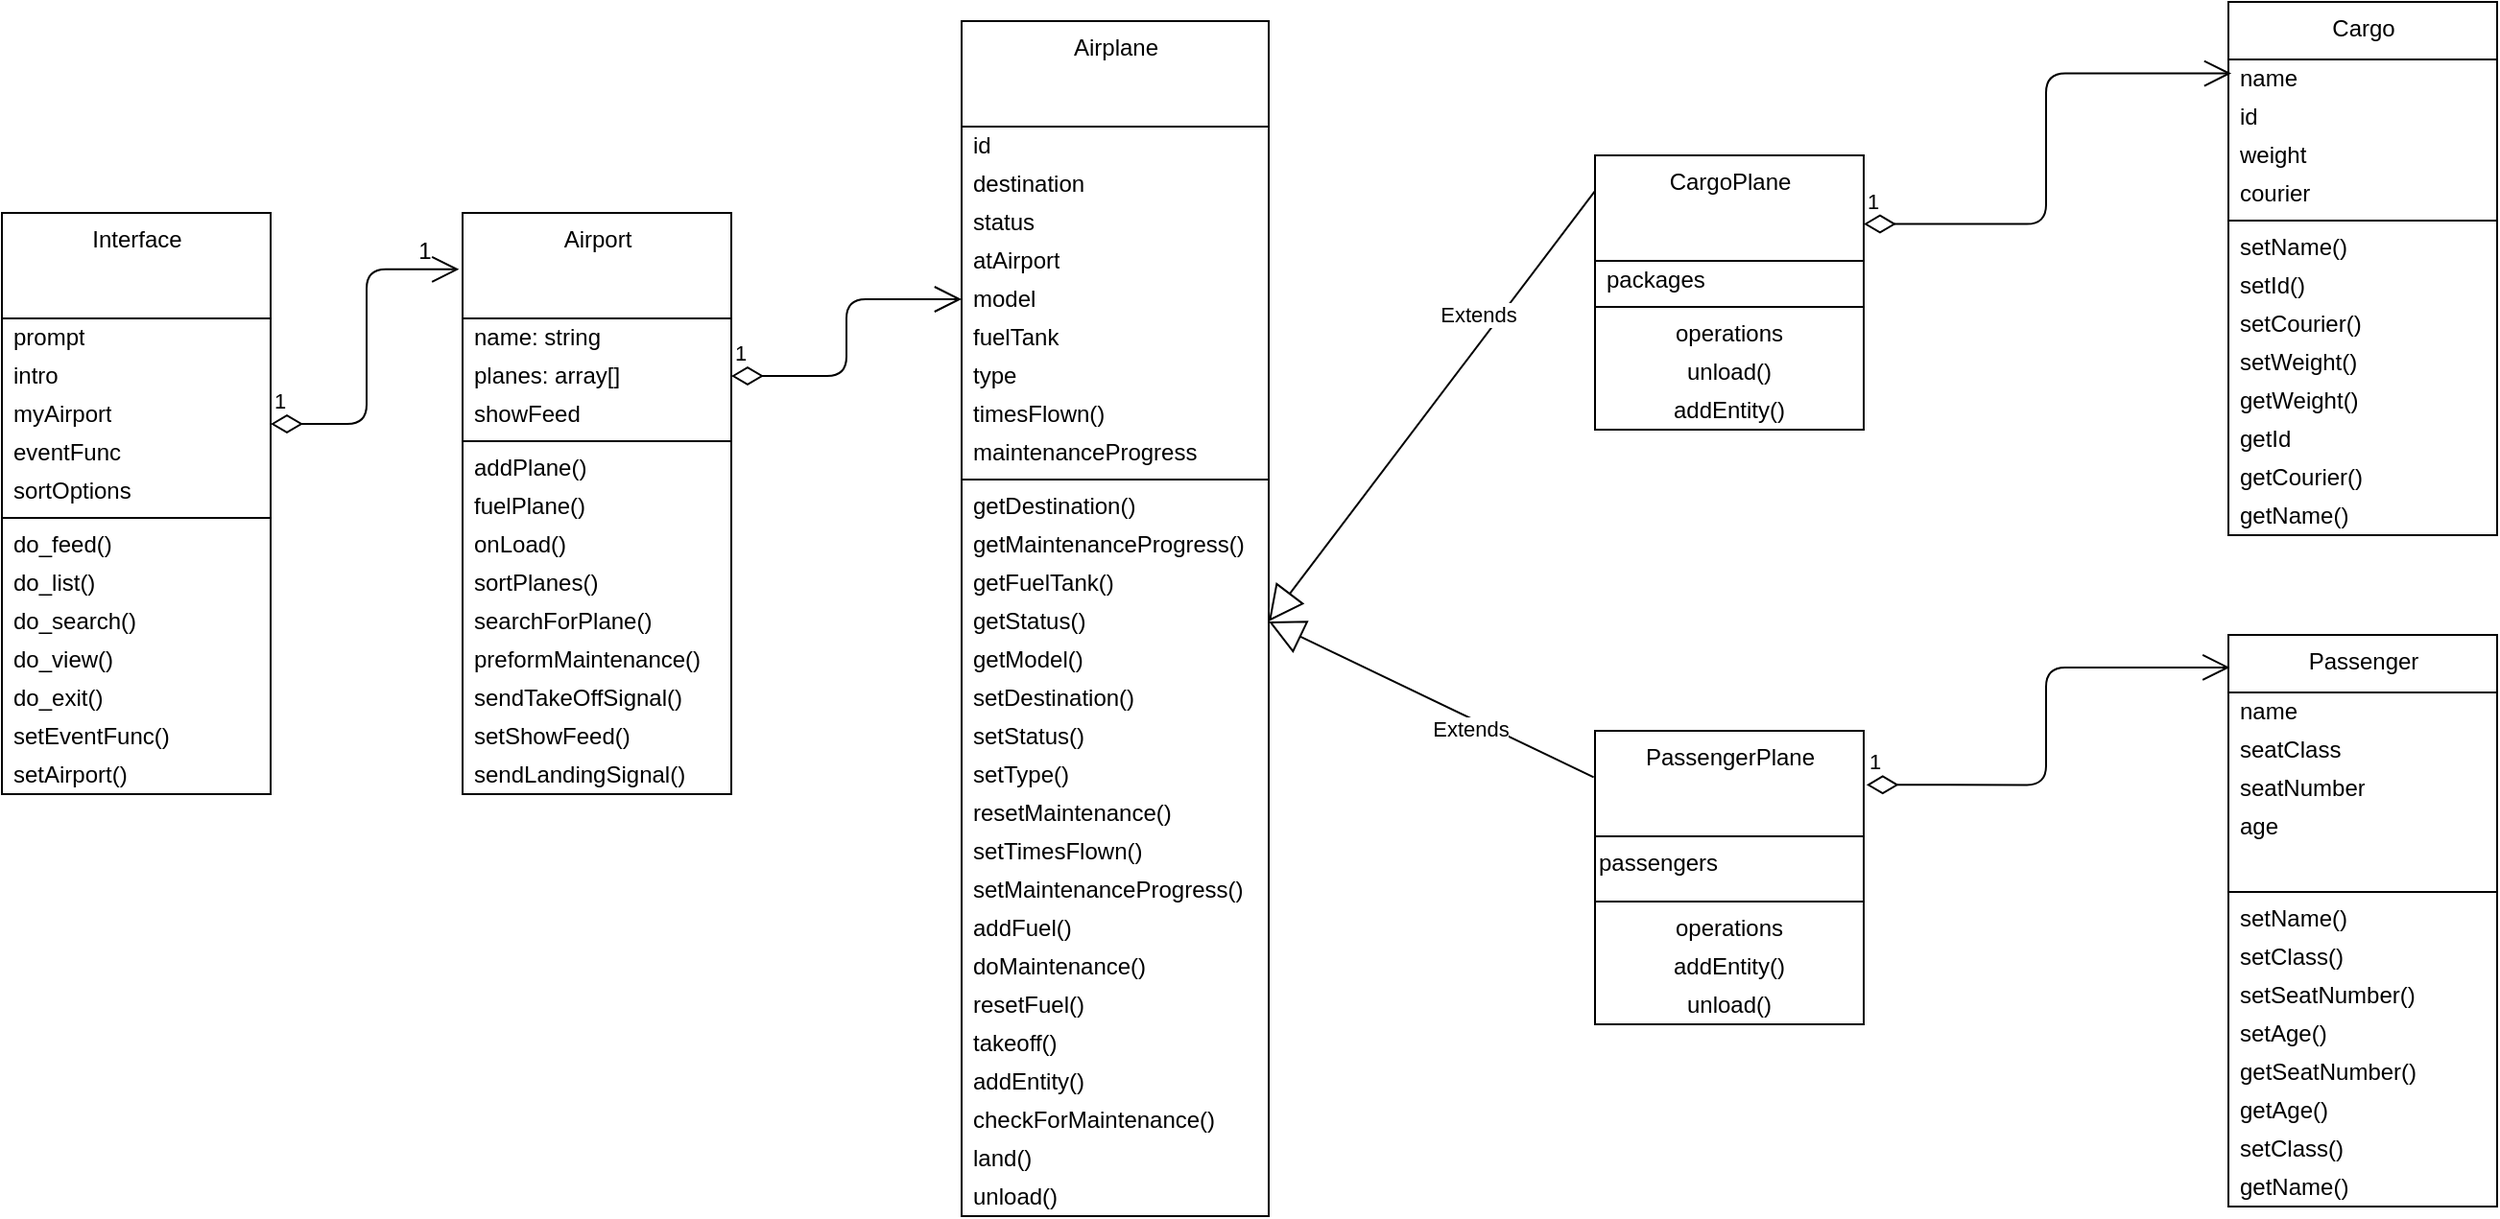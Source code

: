 <mxfile>
    <diagram id="yDUbvC1Cfnqms9Kbia_T" name="Page-1">
        <mxGraphModel dx="576" dy="544" grid="1" gridSize="10" guides="1" tooltips="1" connect="1" arrows="1" fold="1" page="1" pageScale="1" pageWidth="850" pageHeight="1100" math="0" shadow="0">
            <root>
                <mxCell id="0"/>
                <mxCell id="1" parent="0"/>
                <mxCell id="47" value="Airplane" style="swimlane;fontStyle=0;align=center;verticalAlign=top;childLayout=stackLayout;horizontal=1;startSize=55;horizontalStack=0;resizeParent=1;resizeParentMax=0;resizeLast=0;collapsible=0;marginBottom=0;html=1;fontColor=#000000;" parent="1" vertex="1">
                    <mxGeometry x="810" y="210" width="160" height="623" as="geometry"/>
                </mxCell>
                <mxCell id="55" value="id" style="text;html=1;strokeColor=none;fillColor=none;align=left;verticalAlign=middle;spacingLeft=4;spacingRight=4;overflow=hidden;rotatable=0;points=[[0,0.5],[1,0.5]];portConstraint=eastwest;fontColor=#000000;" parent="47" vertex="1">
                    <mxGeometry y="55" width="160" height="20" as="geometry"/>
                </mxCell>
                <mxCell id="202" value="destination" style="text;html=1;strokeColor=none;fillColor=none;align=left;verticalAlign=middle;spacingLeft=4;spacingRight=4;overflow=hidden;rotatable=0;points=[[0,0.5],[1,0.5]];portConstraint=eastwest;fontColor=#000000;" parent="47" vertex="1">
                    <mxGeometry y="75" width="160" height="20" as="geometry"/>
                </mxCell>
                <mxCell id="204" value="status" style="text;html=1;strokeColor=none;fillColor=none;align=left;verticalAlign=middle;spacingLeft=4;spacingRight=4;overflow=hidden;rotatable=0;points=[[0,0.5],[1,0.5]];portConstraint=eastwest;fontColor=#000000;" parent="47" vertex="1">
                    <mxGeometry y="95" width="160" height="20" as="geometry"/>
                </mxCell>
                <mxCell id="56" value="atAirport" style="text;html=1;strokeColor=none;fillColor=none;align=left;verticalAlign=middle;spacingLeft=4;spacingRight=4;overflow=hidden;rotatable=0;points=[[0,0.5],[1,0.5]];portConstraint=eastwest;fontColor=#000000;" parent="47" vertex="1">
                    <mxGeometry y="115" width="160" height="20" as="geometry"/>
                </mxCell>
                <mxCell id="67" value="model" style="text;html=1;strokeColor=none;fillColor=none;align=left;verticalAlign=middle;spacingLeft=4;spacingRight=4;overflow=hidden;rotatable=0;points=[[0,0.5],[1,0.5]];portConstraint=eastwest;fontColor=#000000;" parent="47" vertex="1">
                    <mxGeometry y="135" width="160" height="20" as="geometry"/>
                </mxCell>
                <mxCell id="123" value="fuelTank" style="text;html=1;strokeColor=none;fillColor=none;align=left;verticalAlign=middle;spacingLeft=4;spacingRight=4;overflow=hidden;rotatable=0;points=[[0,0.5],[1,0.5]];portConstraint=eastwest;fontColor=#000000;" parent="47" vertex="1">
                    <mxGeometry y="155" width="160" height="20" as="geometry"/>
                </mxCell>
                <mxCell id="127" value="type" style="text;html=1;strokeColor=none;fillColor=none;align=left;verticalAlign=middle;spacingLeft=4;spacingRight=4;overflow=hidden;rotatable=0;points=[[0,0.5],[1,0.5]];portConstraint=eastwest;fontColor=#000000;" parent="47" vertex="1">
                    <mxGeometry y="175" width="160" height="20" as="geometry"/>
                </mxCell>
                <mxCell id="221" value="timesFlown()" style="text;html=1;strokeColor=none;fillColor=none;align=left;verticalAlign=middle;spacingLeft=4;spacingRight=4;overflow=hidden;rotatable=0;points=[[0,0.5],[1,0.5]];portConstraint=eastwest;fontColor=#000000;" parent="47" vertex="1">
                    <mxGeometry y="195" width="160" height="20" as="geometry"/>
                </mxCell>
                <mxCell id="216" value="maintenanceProgress" style="text;html=1;strokeColor=none;fillColor=none;align=left;verticalAlign=middle;spacingLeft=4;spacingRight=4;overflow=hidden;rotatable=0;points=[[0,0.5],[1,0.5]];portConstraint=eastwest;fontColor=#000000;" parent="47" vertex="1">
                    <mxGeometry y="215" width="160" height="20" as="geometry"/>
                </mxCell>
                <mxCell id="52" value="" style="line;strokeWidth=1;fillColor=none;align=left;verticalAlign=middle;spacingTop=-1;spacingLeft=3;spacingRight=3;rotatable=0;labelPosition=right;points=[];portConstraint=eastwest;fontColor=#000000;" parent="47" vertex="1">
                    <mxGeometry y="235" width="160" height="8" as="geometry"/>
                </mxCell>
                <mxCell id="193" value="getDestination()" style="text;html=1;strokeColor=none;fillColor=none;align=left;verticalAlign=middle;spacingLeft=4;spacingRight=4;overflow=hidden;rotatable=0;points=[[0,0.5],[1,0.5]];portConstraint=eastwest;fontColor=#000000;" parent="47" vertex="1">
                    <mxGeometry y="243" width="160" height="20" as="geometry"/>
                </mxCell>
                <mxCell id="217" value="getMaintenanceProgress()" style="text;html=1;strokeColor=none;fillColor=none;align=left;verticalAlign=middle;spacingLeft=4;spacingRight=4;overflow=hidden;rotatable=0;points=[[0,0.5],[1,0.5]];portConstraint=eastwest;fontColor=#000000;" parent="47" vertex="1">
                    <mxGeometry y="263" width="160" height="20" as="geometry"/>
                </mxCell>
                <mxCell id="196" value="getFuelTank()" style="text;html=1;strokeColor=none;fillColor=none;align=left;verticalAlign=middle;spacingLeft=4;spacingRight=4;overflow=hidden;rotatable=0;points=[[0,0.5],[1,0.5]];portConstraint=eastwest;fontColor=#000000;" parent="47" vertex="1">
                    <mxGeometry y="283" width="160" height="20" as="geometry"/>
                </mxCell>
                <mxCell id="125" value="getStatus()" style="text;html=1;strokeColor=none;fillColor=none;align=left;verticalAlign=middle;spacingLeft=4;spacingRight=4;overflow=hidden;rotatable=0;points=[[0,0.5],[1,0.5]];portConstraint=eastwest;fontColor=#000000;" parent="47" vertex="1">
                    <mxGeometry y="303" width="160" height="20" as="geometry"/>
                </mxCell>
                <mxCell id="195" value="getModel()" style="text;html=1;strokeColor=none;fillColor=none;align=left;verticalAlign=middle;spacingLeft=4;spacingRight=4;overflow=hidden;rotatable=0;points=[[0,0.5],[1,0.5]];portConstraint=eastwest;fontColor=#000000;" parent="47" vertex="1">
                    <mxGeometry y="323" width="160" height="20" as="geometry"/>
                </mxCell>
                <mxCell id="194" value="setDestination()" style="text;html=1;strokeColor=none;fillColor=none;align=left;verticalAlign=middle;spacingLeft=4;spacingRight=4;overflow=hidden;rotatable=0;points=[[0,0.5],[1,0.5]];portConstraint=eastwest;fontColor=#000000;" parent="47" vertex="1">
                    <mxGeometry y="343" width="160" height="20" as="geometry"/>
                </mxCell>
                <mxCell id="208" value="setStatus()" style="text;html=1;strokeColor=none;fillColor=none;align=left;verticalAlign=middle;spacingLeft=4;spacingRight=4;overflow=hidden;rotatable=0;points=[[0,0.5],[1,0.5]];portConstraint=eastwest;fontColor=#000000;" parent="47" vertex="1">
                    <mxGeometry y="363" width="160" height="20" as="geometry"/>
                </mxCell>
                <mxCell id="218" value="setType()" style="text;html=1;strokeColor=none;fillColor=none;align=left;verticalAlign=middle;spacingLeft=4;spacingRight=4;overflow=hidden;rotatable=0;points=[[0,0.5],[1,0.5]];portConstraint=eastwest;fontColor=#000000;" parent="47" vertex="1">
                    <mxGeometry y="383" width="160" height="20" as="geometry"/>
                </mxCell>
                <mxCell id="219" value="resetMaintenance()" style="text;html=1;strokeColor=none;fillColor=none;align=left;verticalAlign=middle;spacingLeft=4;spacingRight=4;overflow=hidden;rotatable=0;points=[[0,0.5],[1,0.5]];portConstraint=eastwest;fontColor=#000000;" parent="47" vertex="1">
                    <mxGeometry y="403" width="160" height="20" as="geometry"/>
                </mxCell>
                <mxCell id="220" value="setTimesFlown()" style="text;html=1;strokeColor=none;fillColor=none;align=left;verticalAlign=middle;spacingLeft=4;spacingRight=4;overflow=hidden;rotatable=0;points=[[0,0.5],[1,0.5]];portConstraint=eastwest;fontColor=#000000;" parent="47" vertex="1">
                    <mxGeometry y="423" width="160" height="20" as="geometry"/>
                </mxCell>
                <mxCell id="223" value="setMaintenanceProgress()" style="text;html=1;strokeColor=none;fillColor=none;align=left;verticalAlign=middle;spacingLeft=4;spacingRight=4;overflow=hidden;rotatable=0;points=[[0,0.5],[1,0.5]];portConstraint=eastwest;fontColor=#000000;" parent="47" vertex="1">
                    <mxGeometry y="443" width="160" height="20" as="geometry"/>
                </mxCell>
                <mxCell id="121" value="addFuel()" style="text;html=1;strokeColor=none;fillColor=none;align=left;verticalAlign=middle;spacingLeft=4;spacingRight=4;overflow=hidden;rotatable=0;points=[[0,0.5],[1,0.5]];portConstraint=eastwest;fontColor=#000000;" parent="47" vertex="1">
                    <mxGeometry y="463" width="160" height="20" as="geometry"/>
                </mxCell>
                <mxCell id="222" value="doMaintenance()" style="text;html=1;strokeColor=none;fillColor=none;align=left;verticalAlign=middle;spacingLeft=4;spacingRight=4;overflow=hidden;rotatable=0;points=[[0,0.5],[1,0.5]];portConstraint=eastwest;fontColor=#000000;" parent="47" vertex="1">
                    <mxGeometry y="483" width="160" height="20" as="geometry"/>
                </mxCell>
                <mxCell id="207" value="resetFuel()" style="text;html=1;strokeColor=none;fillColor=none;align=left;verticalAlign=middle;spacingLeft=4;spacingRight=4;overflow=hidden;rotatable=0;points=[[0,0.5],[1,0.5]];portConstraint=eastwest;fontColor=#000000;" parent="47" vertex="1">
                    <mxGeometry y="503" width="160" height="20" as="geometry"/>
                </mxCell>
                <mxCell id="122" value="takeoff()" style="text;html=1;strokeColor=none;fillColor=none;align=left;verticalAlign=middle;spacingLeft=4;spacingRight=4;overflow=hidden;rotatable=0;points=[[0,0.5],[1,0.5]];portConstraint=eastwest;fontColor=#000000;" parent="47" vertex="1">
                    <mxGeometry y="523" width="160" height="20" as="geometry"/>
                </mxCell>
                <mxCell id="205" value="addEntity()" style="text;html=1;strokeColor=none;fillColor=none;align=left;verticalAlign=middle;spacingLeft=4;spacingRight=4;overflow=hidden;rotatable=0;points=[[0,0.5],[1,0.5]];portConstraint=eastwest;fontColor=#000000;" parent="47" vertex="1">
                    <mxGeometry y="543" width="160" height="20" as="geometry"/>
                </mxCell>
                <mxCell id="211" value="checkForMaintenance()" style="text;html=1;strokeColor=none;fillColor=none;align=left;verticalAlign=middle;spacingLeft=4;spacingRight=4;overflow=hidden;rotatable=0;points=[[0,0.5],[1,0.5]];portConstraint=eastwest;fontColor=#000000;" parent="47" vertex="1">
                    <mxGeometry y="563" width="160" height="20" as="geometry"/>
                </mxCell>
                <mxCell id="210" value="land()" style="text;html=1;strokeColor=none;fillColor=none;align=left;verticalAlign=middle;spacingLeft=4;spacingRight=4;overflow=hidden;rotatable=0;points=[[0,0.5],[1,0.5]];portConstraint=eastwest;fontColor=#000000;" parent="47" vertex="1">
                    <mxGeometry y="583" width="160" height="20" as="geometry"/>
                </mxCell>
                <mxCell id="209" value="unload()" style="text;html=1;strokeColor=none;fillColor=none;align=left;verticalAlign=middle;spacingLeft=4;spacingRight=4;overflow=hidden;rotatable=0;points=[[0,0.5],[1,0.5]];portConstraint=eastwest;fontColor=#000000;" parent="47" vertex="1">
                    <mxGeometry y="603" width="160" height="20" as="geometry"/>
                </mxCell>
                <mxCell id="65" value="PassengerPlane" style="swimlane;fontStyle=0;align=center;verticalAlign=top;childLayout=stackLayout;horizontal=1;startSize=55;horizontalStack=0;resizeParent=1;resizeParentMax=0;resizeLast=0;collapsible=0;marginBottom=0;html=1;fontColor=#000000;" parent="1" vertex="1">
                    <mxGeometry x="1140" y="580" width="140" height="153" as="geometry"/>
                </mxCell>
                <mxCell id="212" value="&lt;span style=&quot;font-family: &amp;#34;helvetica&amp;#34; ; font-size: 12px ; font-style: normal ; font-weight: 400 ; letter-spacing: normal ; text-align: left ; text-indent: 0px ; text-transform: none ; word-spacing: 0px ; display: inline ; float: none ; background-color: rgb(255 , 255 , 255)&quot;&gt;passengers&lt;/span&gt;" style="text;whiteSpace=wrap;html=1;fontColor=#000000;" parent="65" vertex="1">
                    <mxGeometry y="55" width="140" height="30" as="geometry"/>
                </mxCell>
                <mxCell id="70" value="" style="line;strokeWidth=1;fillColor=none;align=left;verticalAlign=middle;spacingTop=-1;spacingLeft=3;spacingRight=3;rotatable=0;labelPosition=right;points=[];portConstraint=eastwest;fontColor=#000000;" parent="65" vertex="1">
                    <mxGeometry y="85" width="140" height="8" as="geometry"/>
                </mxCell>
                <mxCell id="71" value="operations" style="text;html=1;strokeColor=none;fillColor=none;align=center;verticalAlign=middle;spacingLeft=4;spacingRight=4;overflow=hidden;rotatable=0;points=[[0,0.5],[1,0.5]];portConstraint=eastwest;fontColor=#000000;" parent="65" vertex="1">
                    <mxGeometry y="93" width="140" height="20" as="geometry"/>
                </mxCell>
                <mxCell id="86" value="addEntity()" style="text;html=1;strokeColor=none;fillColor=none;align=center;verticalAlign=middle;spacingLeft=4;spacingRight=4;overflow=hidden;rotatable=0;points=[[0,0.5],[1,0.5]];portConstraint=eastwest;fontColor=#000000;" parent="65" vertex="1">
                    <mxGeometry y="113" width="140" height="20" as="geometry"/>
                </mxCell>
                <mxCell id="191" value="unload()" style="text;html=1;strokeColor=none;fillColor=none;align=center;verticalAlign=middle;spacingLeft=4;spacingRight=4;overflow=hidden;rotatable=0;points=[[0,0.5],[1,0.5]];portConstraint=eastwest;fontColor=#000000;" parent="65" vertex="1">
                    <mxGeometry y="133" width="140" height="20" as="geometry"/>
                </mxCell>
                <mxCell id="88" value="Passenger" style="swimlane;fontStyle=0;align=center;verticalAlign=top;childLayout=stackLayout;horizontal=1;startSize=30;horizontalStack=0;resizeParent=1;resizeParentMax=0;resizeLast=0;collapsible=0;marginBottom=0;html=1;fontColor=#000000;" parent="1" vertex="1">
                    <mxGeometry x="1470" y="530" width="140" height="298" as="geometry"/>
                </mxCell>
                <mxCell id="160" value="name" style="text;html=1;strokeColor=none;fillColor=none;align=left;verticalAlign=middle;spacingLeft=4;spacingRight=4;overflow=hidden;rotatable=0;points=[[0,0.5],[1,0.5]];portConstraint=eastwest;fontColor=#000000;" parent="88" vertex="1">
                    <mxGeometry y="30" width="140" height="20" as="geometry"/>
                </mxCell>
                <mxCell id="161" value="seatClass" style="text;html=1;strokeColor=none;fillColor=none;align=left;verticalAlign=middle;spacingLeft=4;spacingRight=4;overflow=hidden;rotatable=0;points=[[0,0.5],[1,0.5]];portConstraint=eastwest;fontColor=#000000;" parent="88" vertex="1">
                    <mxGeometry y="50" width="140" height="20" as="geometry"/>
                </mxCell>
                <mxCell id="164" value="seatNumber" style="text;html=1;strokeColor=none;fillColor=none;align=left;verticalAlign=middle;spacingLeft=4;spacingRight=4;overflow=hidden;rotatable=0;points=[[0,0.5],[1,0.5]];portConstraint=eastwest;fontColor=#000000;" parent="88" vertex="1">
                    <mxGeometry y="70" width="140" height="20" as="geometry"/>
                </mxCell>
                <mxCell id="180" value="age" style="text;html=1;strokeColor=none;fillColor=none;align=left;verticalAlign=middle;spacingLeft=4;spacingRight=4;overflow=hidden;rotatable=0;points=[[0,0.5],[1,0.5]];portConstraint=eastwest;fontColor=#000000;" parent="88" vertex="1">
                    <mxGeometry y="90" width="140" height="20" as="geometry"/>
                </mxCell>
                <mxCell id="90" value="&lt;span style=&quot;font-family: monospace; font-size: 0px;&quot;&gt;ag&lt;/span&gt;&lt;span style=&quot;font-family: monospace; font-size: 0px;&quot;&gt;%3CmxGraphModel%3E%3Croot%3E%3CmxCell%20id%3D%220%22%2F%3E%3CmxCell%20id%3D%221%22%20parent%3D%220%22%2F%3E%3CmxCell%20id%3D%222%22%20value%3D%22setClass()%22%20style%3D%22text%3Bhtml%3D1%3BstrokeColor%3Dnone%3BfillColor%3Dnone%3Balign%3Dleft%3BverticalAlign%3Dmiddle%3BspacingLeft%3D4%3BspacingRight%3D4%3Boverflow%3Dhidden%3Brotatable%3D0%3Bpoints%3D%5B%5B0%2C0.5%5D%2C%5B1%2C0.5%5D%5D%3BportConstraint%3Deastwest%3BfontColor%3D%23FFFFFF%3B%22%20vertex%3D%221%22%20parent%3D%221%22%3E%3CmxGeometry%20x%3D%22660%22%20y%3D%221120%22%20width%3D%22140%22%20height%3D%2220%22%20as%3D%22geometry%22%2F%3E%3C%2FmxCell%3E%3C%2Froot%3E%3C%2FmxGraphModel%3E&lt;/span&gt;" style="text;html=1;strokeColor=none;fillColor=none;align=left;verticalAlign=middle;spacingLeft=4;spacingRight=4;overflow=hidden;rotatable=0;points=[[0,0.5],[1,0.5]];portConstraint=eastwest;fontColor=#000000;" parent="88" vertex="1">
                    <mxGeometry y="110" width="140" height="20" as="geometry"/>
                </mxCell>
                <mxCell id="93" value="" style="line;strokeWidth=1;fillColor=none;align=left;verticalAlign=middle;spacingTop=-1;spacingLeft=3;spacingRight=3;rotatable=0;labelPosition=right;points=[];portConstraint=eastwest;fontColor=#000000;" parent="88" vertex="1">
                    <mxGeometry y="130" width="140" height="8" as="geometry"/>
                </mxCell>
                <mxCell id="94" value="setName()" style="text;html=1;strokeColor=none;fillColor=none;align=left;verticalAlign=middle;spacingLeft=4;spacingRight=4;overflow=hidden;rotatable=0;points=[[0,0.5],[1,0.5]];portConstraint=eastwest;fontColor=#000000;" parent="88" vertex="1">
                    <mxGeometry y="138" width="140" height="20" as="geometry"/>
                </mxCell>
                <mxCell id="165" value="setClass()" style="text;html=1;strokeColor=none;fillColor=none;align=left;verticalAlign=middle;spacingLeft=4;spacingRight=4;overflow=hidden;rotatable=0;points=[[0,0.5],[1,0.5]];portConstraint=eastwest;fontColor=#000000;" parent="88" vertex="1">
                    <mxGeometry y="158" width="140" height="20" as="geometry"/>
                </mxCell>
                <mxCell id="182" value="setSeatNumber()" style="text;html=1;strokeColor=none;fillColor=none;align=left;verticalAlign=middle;spacingLeft=4;spacingRight=4;overflow=hidden;rotatable=0;points=[[0,0.5],[1,0.5]];portConstraint=eastwest;fontColor=#000000;" parent="88" vertex="1">
                    <mxGeometry y="178" width="140" height="20" as="geometry"/>
                </mxCell>
                <mxCell id="163" value="setAge()" style="text;html=1;strokeColor=none;fillColor=none;align=left;verticalAlign=middle;spacingLeft=4;spacingRight=4;overflow=hidden;rotatable=0;points=[[0,0.5],[1,0.5]];portConstraint=eastwest;fontColor=#000000;" parent="88" vertex="1">
                    <mxGeometry y="198" width="140" height="20" as="geometry"/>
                </mxCell>
                <mxCell id="184" value="getSeatNumber()" style="text;html=1;strokeColor=none;fillColor=none;align=left;verticalAlign=middle;spacingLeft=4;spacingRight=4;overflow=hidden;rotatable=0;points=[[0,0.5],[1,0.5]];portConstraint=eastwest;fontColor=#000000;" parent="88" vertex="1">
                    <mxGeometry y="218" width="140" height="20" as="geometry"/>
                </mxCell>
                <mxCell id="186" value="getAge()" style="text;html=1;strokeColor=none;fillColor=none;align=left;verticalAlign=middle;spacingLeft=4;spacingRight=4;overflow=hidden;rotatable=0;points=[[0,0.5],[1,0.5]];portConstraint=eastwest;fontColor=#000000;" parent="88" vertex="1">
                    <mxGeometry y="238" width="140" height="20" as="geometry"/>
                </mxCell>
                <mxCell id="185" value="setClass()" style="text;html=1;strokeColor=none;fillColor=none;align=left;verticalAlign=middle;spacingLeft=4;spacingRight=4;overflow=hidden;rotatable=0;points=[[0,0.5],[1,0.5]];portConstraint=eastwest;fontColor=#000000;" parent="88" vertex="1">
                    <mxGeometry y="258" width="140" height="20" as="geometry"/>
                </mxCell>
                <mxCell id="183" value="getName()" style="text;html=1;strokeColor=none;fillColor=none;align=left;verticalAlign=middle;spacingLeft=4;spacingRight=4;overflow=hidden;rotatable=0;points=[[0,0.5],[1,0.5]];portConstraint=eastwest;fontColor=#000000;" parent="88" vertex="1">
                    <mxGeometry y="278" width="140" height="20" as="geometry"/>
                </mxCell>
                <mxCell id="101" value="Airport" style="swimlane;fontStyle=0;align=center;verticalAlign=top;childLayout=stackLayout;horizontal=1;startSize=55;horizontalStack=0;resizeParent=1;resizeParentMax=0;resizeLast=0;collapsible=0;marginBottom=0;html=1;fontColor=#000000;" parent="1" vertex="1">
                    <mxGeometry x="550" y="310" width="140" height="303" as="geometry"/>
                </mxCell>
                <mxCell id="103" value="name: string" style="text;html=1;strokeColor=none;fillColor=none;align=left;verticalAlign=middle;spacingLeft=4;spacingRight=4;overflow=hidden;rotatable=0;points=[[0,0.5],[1,0.5]];portConstraint=eastwest;fontColor=#000000;" parent="101" vertex="1">
                    <mxGeometry y="55" width="140" height="20" as="geometry"/>
                </mxCell>
                <mxCell id="197" value="planes: array[]" style="text;html=1;strokeColor=none;fillColor=none;align=left;verticalAlign=middle;spacingLeft=4;spacingRight=4;overflow=hidden;rotatable=0;points=[[0,0.5],[1,0.5]];portConstraint=eastwest;fontColor=#000000;" parent="101" vertex="1">
                    <mxGeometry y="75" width="140" height="20" as="geometry"/>
                </mxCell>
                <mxCell id="224" value="showFeed" style="text;html=1;strokeColor=none;fillColor=none;align=left;verticalAlign=middle;spacingLeft=4;spacingRight=4;overflow=hidden;rotatable=0;points=[[0,0.5],[1,0.5]];portConstraint=eastwest;fontColor=#000000;" parent="101" vertex="1">
                    <mxGeometry y="95" width="140" height="20" as="geometry"/>
                </mxCell>
                <mxCell id="106" value="" style="line;strokeWidth=1;fillColor=none;align=left;verticalAlign=middle;spacingTop=-1;spacingLeft=3;spacingRight=3;rotatable=0;labelPosition=right;points=[];portConstraint=eastwest;fontColor=#000000;" parent="101" vertex="1">
                    <mxGeometry y="115" width="140" height="8" as="geometry"/>
                </mxCell>
                <mxCell id="105" value="addPlane()" style="text;html=1;strokeColor=none;fillColor=none;align=left;verticalAlign=middle;spacingLeft=4;spacingRight=4;overflow=hidden;rotatable=0;points=[[0,0.5],[1,0.5]];portConstraint=eastwest;fontColor=#000000;" parent="101" vertex="1">
                    <mxGeometry y="123" width="140" height="20" as="geometry"/>
                </mxCell>
                <mxCell id="198" value="fuelPlane()" style="text;html=1;strokeColor=none;fillColor=none;align=left;verticalAlign=middle;spacingLeft=4;spacingRight=4;overflow=hidden;rotatable=0;points=[[0,0.5],[1,0.5]];portConstraint=eastwest;fontColor=#000000;" parent="101" vertex="1">
                    <mxGeometry y="143" width="140" height="20" as="geometry"/>
                </mxCell>
                <mxCell id="200" value="onLoad()" style="text;html=1;strokeColor=none;fillColor=none;align=left;verticalAlign=middle;spacingLeft=4;spacingRight=4;overflow=hidden;rotatable=0;points=[[0,0.5],[1,0.5]];portConstraint=eastwest;fontColor=#000000;" parent="101" vertex="1">
                    <mxGeometry y="163" width="140" height="20" as="geometry"/>
                </mxCell>
                <mxCell id="228" value="sortPlanes()" style="text;html=1;strokeColor=none;fillColor=none;align=left;verticalAlign=middle;spacingLeft=4;spacingRight=4;overflow=hidden;rotatable=0;points=[[0,0.5],[1,0.5]];portConstraint=eastwest;fontColor=#000000;" parent="101" vertex="1">
                    <mxGeometry y="183" width="140" height="20" as="geometry"/>
                </mxCell>
                <mxCell id="226" value="searchForPlane()" style="text;html=1;strokeColor=none;fillColor=none;align=left;verticalAlign=middle;spacingLeft=4;spacingRight=4;overflow=hidden;rotatable=0;points=[[0,0.5],[1,0.5]];portConstraint=eastwest;fontColor=#000000;" parent="101" vertex="1">
                    <mxGeometry y="203" width="140" height="20" as="geometry"/>
                </mxCell>
                <mxCell id="227" value="preformMaintenance()" style="text;html=1;strokeColor=none;fillColor=none;align=left;verticalAlign=middle;spacingLeft=4;spacingRight=4;overflow=hidden;rotatable=0;points=[[0,0.5],[1,0.5]];portConstraint=eastwest;fontColor=#000000;" parent="101" vertex="1">
                    <mxGeometry y="223" width="140" height="20" as="geometry"/>
                </mxCell>
                <mxCell id="108" value="sendTakeOffSignal()" style="text;html=1;strokeColor=none;fillColor=none;align=left;verticalAlign=middle;spacingLeft=4;spacingRight=4;overflow=hidden;rotatable=0;points=[[0,0.5],[1,0.5]];portConstraint=eastwest;fontColor=#000000;" parent="101" vertex="1">
                    <mxGeometry y="243" width="140" height="20" as="geometry"/>
                </mxCell>
                <mxCell id="225" value="setShowFeed()" style="text;html=1;strokeColor=none;fillColor=none;align=left;verticalAlign=middle;spacingLeft=4;spacingRight=4;overflow=hidden;rotatable=0;points=[[0,0.5],[1,0.5]];portConstraint=eastwest;fontColor=#000000;" parent="101" vertex="1">
                    <mxGeometry y="263" width="140" height="20" as="geometry"/>
                </mxCell>
                <mxCell id="201" value="sendLandingSignal()" style="text;html=1;strokeColor=none;fillColor=none;align=left;verticalAlign=middle;spacingLeft=4;spacingRight=4;overflow=hidden;rotatable=0;points=[[0,0.5],[1,0.5]];portConstraint=eastwest;fontColor=#000000;" parent="101" vertex="1">
                    <mxGeometry y="283" width="140" height="20" as="geometry"/>
                </mxCell>
                <mxCell id="109" value="CargoPlane" style="swimlane;fontStyle=0;align=center;verticalAlign=top;childLayout=stackLayout;horizontal=1;startSize=55;horizontalStack=0;resizeParent=1;resizeParentMax=0;resizeLast=0;collapsible=0;marginBottom=0;html=1;fontColor=#000000;" parent="1" vertex="1">
                    <mxGeometry x="1140" y="280" width="140" height="143" as="geometry"/>
                </mxCell>
                <mxCell id="128" value="packages" style="text;html=1;strokeColor=none;fillColor=none;align=left;verticalAlign=middle;spacingLeft=4;spacingRight=4;overflow=hidden;rotatable=0;points=[[0,0.5],[1,0.5]];portConstraint=eastwest;fontColor=#000000;" parent="109" vertex="1">
                    <mxGeometry y="55" width="140" height="20" as="geometry"/>
                </mxCell>
                <mxCell id="112" value="" style="line;strokeWidth=1;fillColor=none;align=left;verticalAlign=middle;spacingTop=-1;spacingLeft=3;spacingRight=3;rotatable=0;labelPosition=right;points=[];portConstraint=eastwest;fontColor=#000000;" parent="109" vertex="1">
                    <mxGeometry y="75" width="140" height="8" as="geometry"/>
                </mxCell>
                <mxCell id="113" value="operations" style="text;html=1;strokeColor=none;fillColor=none;align=center;verticalAlign=middle;spacingLeft=4;spacingRight=4;overflow=hidden;rotatable=0;points=[[0,0.5],[1,0.5]];portConstraint=eastwest;fontColor=#000000;" parent="109" vertex="1">
                    <mxGeometry y="83" width="140" height="20" as="geometry"/>
                </mxCell>
                <mxCell id="215" value="unload()" style="text;html=1;strokeColor=none;fillColor=none;align=center;verticalAlign=middle;spacingLeft=4;spacingRight=4;overflow=hidden;rotatable=0;points=[[0,0.5],[1,0.5]];portConstraint=eastwest;fontColor=#000000;" parent="109" vertex="1">
                    <mxGeometry y="103" width="140" height="20" as="geometry"/>
                </mxCell>
                <mxCell id="214" value="addEntity()" style="text;html=1;strokeColor=none;fillColor=none;align=center;verticalAlign=middle;spacingLeft=4;spacingRight=4;overflow=hidden;rotatable=0;points=[[0,0.5],[1,0.5]];portConstraint=eastwest;fontColor=#000000;" parent="109" vertex="1">
                    <mxGeometry y="123" width="140" height="20" as="geometry"/>
                </mxCell>
                <mxCell id="118" value="Extends" style="endArrow=block;endSize=16;endFill=0;html=1;fontColor=#000000;exitX=-0.005;exitY=0.158;exitDx=0;exitDy=0;entryX=1;entryY=0.5;entryDx=0;entryDy=0;exitPerimeter=0;" parent="1" source="65" target="125" edge="1">
                    <mxGeometry x="-0.264" y="5" width="160" relative="1" as="geometry">
                        <mxPoint x="410" y="1060.0" as="sourcePoint"/>
                        <mxPoint x="753.7" y="826.82" as="targetPoint"/>
                        <mxPoint as="offset"/>
                        <Array as="points"/>
                    </mxGeometry>
                </mxCell>
                <mxCell id="119" value="Extends" style="endArrow=block;endSize=16;endFill=0;html=1;fontColor=#000000;exitX=0;exitY=0.13;exitDx=0;exitDy=0;exitPerimeter=0;entryX=1;entryY=0.5;entryDx=0;entryDy=0;" parent="1" source="109" target="125" edge="1">
                    <mxGeometry x="-0.375" y="-10" width="160" relative="1" as="geometry">
                        <mxPoint x="1130" y="173" as="sourcePoint"/>
                        <mxPoint x="960" y="480" as="targetPoint"/>
                        <mxPoint as="offset"/>
                        <Array as="points"/>
                    </mxGeometry>
                </mxCell>
                <mxCell id="143" value="1" style="endArrow=open;html=1;endSize=12;startArrow=diamondThin;startSize=14;startFill=0;edgeStyle=orthogonalEdgeStyle;align=left;verticalAlign=bottom;exitX=1;exitY=0.5;exitDx=0;exitDy=0;entryX=0;entryY=0.5;entryDx=0;entryDy=0;fontColor=#000000;" parent="1" source="197" target="67" edge="1">
                    <mxGeometry x="-1" y="3" relative="1" as="geometry">
                        <mxPoint x="900" y="560" as="sourcePoint"/>
                        <mxPoint x="1060" y="560" as="targetPoint"/>
                    </mxGeometry>
                </mxCell>
                <mxCell id="167" value="1" style="endArrow=open;html=1;endSize=12;startArrow=diamondThin;startSize=14;startFill=0;edgeStyle=orthogonalEdgeStyle;align=left;verticalAlign=bottom;entryX=0.005;entryY=0.057;entryDx=0;entryDy=0;exitX=1.01;exitY=0.184;exitDx=0;exitDy=0;entryPerimeter=0;exitPerimeter=0;fontColor=#000000;" parent="1" source="65" target="88" edge="1">
                    <mxGeometry x="-1" y="3" relative="1" as="geometry">
                        <mxPoint x="740" y="840" as="sourcePoint"/>
                        <mxPoint x="650" y="890" as="targetPoint"/>
                    </mxGeometry>
                </mxCell>
                <mxCell id="168" value="Cargo" style="swimlane;fontStyle=0;align=center;verticalAlign=top;childLayout=stackLayout;horizontal=1;startSize=30;horizontalStack=0;resizeParent=1;resizeParentMax=0;resizeLast=0;collapsible=0;marginBottom=0;html=1;fontColor=#000000;" parent="1" vertex="1">
                    <mxGeometry x="1470" y="200" width="140" height="278" as="geometry"/>
                </mxCell>
                <mxCell id="170" value="name" style="text;html=1;strokeColor=none;fillColor=none;align=left;verticalAlign=middle;spacingLeft=4;spacingRight=4;overflow=hidden;rotatable=0;points=[[0,0.5],[1,0.5]];portConstraint=eastwest;fontColor=#000000;" parent="168" vertex="1">
                    <mxGeometry y="30" width="140" height="20" as="geometry"/>
                </mxCell>
                <mxCell id="171" value="id&lt;br&gt;" style="text;html=1;strokeColor=none;fillColor=none;align=left;verticalAlign=middle;spacingLeft=4;spacingRight=4;overflow=hidden;rotatable=0;points=[[0,0.5],[1,0.5]];portConstraint=eastwest;fontColor=#000000;" parent="168" vertex="1">
                    <mxGeometry y="50" width="140" height="20" as="geometry"/>
                </mxCell>
                <mxCell id="172" value="weight" style="text;html=1;strokeColor=none;fillColor=none;align=left;verticalAlign=middle;spacingLeft=4;spacingRight=4;overflow=hidden;rotatable=0;points=[[0,0.5],[1,0.5]];portConstraint=eastwest;fontColor=#000000;" parent="168" vertex="1">
                    <mxGeometry y="70" width="140" height="20" as="geometry"/>
                </mxCell>
                <mxCell id="179" value="courier" style="text;html=1;strokeColor=none;fillColor=none;align=left;verticalAlign=middle;spacingLeft=4;spacingRight=4;overflow=hidden;rotatable=0;points=[[0,0.5],[1,0.5]];portConstraint=eastwest;fontColor=#000000;" parent="168" vertex="1">
                    <mxGeometry y="90" width="140" height="20" as="geometry"/>
                </mxCell>
                <mxCell id="174" value="" style="line;strokeWidth=1;fillColor=none;align=left;verticalAlign=middle;spacingTop=-1;spacingLeft=3;spacingRight=3;rotatable=0;labelPosition=right;points=[];portConstraint=eastwest;fontColor=#000000;" parent="168" vertex="1">
                    <mxGeometry y="110" width="140" height="8" as="geometry"/>
                </mxCell>
                <mxCell id="175" value="setName()" style="text;html=1;strokeColor=none;fillColor=none;align=left;verticalAlign=middle;spacingLeft=4;spacingRight=4;overflow=hidden;rotatable=0;points=[[0,0.5],[1,0.5]];portConstraint=eastwest;fontColor=#000000;" parent="168" vertex="1">
                    <mxGeometry y="118" width="140" height="20" as="geometry"/>
                </mxCell>
                <mxCell id="176" value="setId()" style="text;html=1;strokeColor=none;fillColor=none;align=left;verticalAlign=middle;spacingLeft=4;spacingRight=4;overflow=hidden;rotatable=0;points=[[0,0.5],[1,0.5]];portConstraint=eastwest;fontColor=#000000;" parent="168" vertex="1">
                    <mxGeometry y="138" width="140" height="20" as="geometry"/>
                </mxCell>
                <mxCell id="181" value="setCourier()" style="text;html=1;strokeColor=none;fillColor=none;align=left;verticalAlign=middle;spacingLeft=4;spacingRight=4;overflow=hidden;rotatable=0;points=[[0,0.5],[1,0.5]];portConstraint=eastwest;fontColor=#000000;" parent="168" vertex="1">
                    <mxGeometry y="158" width="140" height="20" as="geometry"/>
                </mxCell>
                <mxCell id="177" value="setWeight()" style="text;html=1;strokeColor=none;fillColor=none;align=left;verticalAlign=middle;spacingLeft=4;spacingRight=4;overflow=hidden;rotatable=0;points=[[0,0.5],[1,0.5]];portConstraint=eastwest;fontColor=#000000;" parent="168" vertex="1">
                    <mxGeometry y="178" width="140" height="20" as="geometry"/>
                </mxCell>
                <mxCell id="188" value="getWeight()" style="text;html=1;strokeColor=none;fillColor=none;align=left;verticalAlign=middle;spacingLeft=4;spacingRight=4;overflow=hidden;rotatable=0;points=[[0,0.5],[1,0.5]];portConstraint=eastwest;fontColor=#000000;" parent="168" vertex="1">
                    <mxGeometry y="198" width="140" height="20" as="geometry"/>
                </mxCell>
                <mxCell id="190" value="getId" style="text;html=1;strokeColor=none;fillColor=none;align=left;verticalAlign=middle;spacingLeft=4;spacingRight=4;overflow=hidden;rotatable=0;points=[[0,0.5],[1,0.5]];portConstraint=eastwest;fontColor=#000000;" parent="168" vertex="1">
                    <mxGeometry y="218" width="140" height="20" as="geometry"/>
                </mxCell>
                <mxCell id="189" value="getCourier()" style="text;html=1;strokeColor=none;fillColor=none;align=left;verticalAlign=middle;spacingLeft=4;spacingRight=4;overflow=hidden;rotatable=0;points=[[0,0.5],[1,0.5]];portConstraint=eastwest;fontColor=#000000;" parent="168" vertex="1">
                    <mxGeometry y="238" width="140" height="20" as="geometry"/>
                </mxCell>
                <mxCell id="187" value="getName()&lt;span style=&quot;font-family: monospace; font-size: 0px;&quot;&gt;%3CmxGraphModel%3E%3Croot%3E%3CmxCell%20id%3D%220%22%2F%3E%3CmxCell%20id%3D%221%22%20parent%3D%220%22%2F%3E%3CmxCell%20id%3D%222%22%20value%3D%22age%22%20style%3D%22text%3Bhtml%3D1%3BstrokeColor%3Dnone%3BfillColor%3Dnone%3Balign%3Dleft%3BverticalAlign%3Dmiddle%3BspacingLeft%3D4%3BspacingRight%3D4%3Boverflow%3Dhidden%3Brotatable%3D0%3Bpoints%3D%5B%5B0%2C0.5%5D%2C%5B1%2C0.5%5D%5D%3BportConstraint%3Deastwest%3BfontColor%3D%23FFFFFF%3B%22%20vertex%3D%221%22%20parent%3D%221%22%3E%3CmxGeometry%20x%3D%221450%22%20y%3D%22315%22%20width%3D%22140%22%20height%3D%2220%22%20as%3D%22geometry%22%2F%3E%3C%2FmxCell%3E%3C%2Froot%3E%3C%2FmxGraphModel%3E&lt;/span&gt;" style="text;html=1;strokeColor=none;fillColor=none;align=left;verticalAlign=middle;spacingLeft=4;spacingRight=4;overflow=hidden;rotatable=0;points=[[0,0.5],[1,0.5]];portConstraint=eastwest;fontColor=#000000;" parent="168" vertex="1">
                    <mxGeometry y="258" width="140" height="20" as="geometry"/>
                </mxCell>
                <mxCell id="178" value="1" style="endArrow=open;html=1;endSize=12;startArrow=diamondThin;startSize=14;startFill=0;edgeStyle=orthogonalEdgeStyle;align=left;verticalAlign=bottom;entryX=0.011;entryY=0.134;entryDx=0;entryDy=0;entryPerimeter=0;exitX=1;exitY=0.25;exitDx=0;exitDy=0;fontColor=#000000;" parent="1" source="109" target="168" edge="1">
                    <mxGeometry x="-1" y="3" relative="1" as="geometry">
                        <mxPoint x="1320" y="230" as="sourcePoint"/>
                        <mxPoint x="1250" y="756" as="targetPoint"/>
                    </mxGeometry>
                </mxCell>
                <mxCell id="229" value="Interface" style="swimlane;fontStyle=0;align=center;verticalAlign=top;childLayout=stackLayout;horizontal=1;startSize=55;horizontalStack=0;resizeParent=1;resizeParentMax=0;resizeLast=0;collapsible=0;marginBottom=0;html=1;fontColor=#000000;" vertex="1" parent="1">
                    <mxGeometry x="310" y="310" width="140" height="303" as="geometry"/>
                </mxCell>
                <mxCell id="230" value="prompt" style="text;html=1;strokeColor=none;fillColor=none;align=left;verticalAlign=middle;spacingLeft=4;spacingRight=4;overflow=hidden;rotatable=0;points=[[0,0.5],[1,0.5]];portConstraint=eastwest;fontColor=#000000;" vertex="1" parent="229">
                    <mxGeometry y="55" width="140" height="20" as="geometry"/>
                </mxCell>
                <mxCell id="231" value="intro" style="text;html=1;strokeColor=none;fillColor=none;align=left;verticalAlign=middle;spacingLeft=4;spacingRight=4;overflow=hidden;rotatable=0;points=[[0,0.5],[1,0.5]];portConstraint=eastwest;fontColor=#000000;" vertex="1" parent="229">
                    <mxGeometry y="75" width="140" height="20" as="geometry"/>
                </mxCell>
                <mxCell id="243" value="myAirport" style="text;html=1;strokeColor=none;fillColor=none;align=left;verticalAlign=middle;spacingLeft=4;spacingRight=4;overflow=hidden;rotatable=0;points=[[0,0.5],[1,0.5]];portConstraint=eastwest;fontColor=#000000;" vertex="1" parent="229">
                    <mxGeometry y="95" width="140" height="20" as="geometry"/>
                </mxCell>
                <mxCell id="232" value="eventFunc" style="text;html=1;strokeColor=none;fillColor=none;align=left;verticalAlign=middle;spacingLeft=4;spacingRight=4;overflow=hidden;rotatable=0;points=[[0,0.5],[1,0.5]];portConstraint=eastwest;fontColor=#000000;" vertex="1" parent="229">
                    <mxGeometry y="115" width="140" height="20" as="geometry"/>
                </mxCell>
                <mxCell id="244" value="sortOptions" style="text;html=1;strokeColor=none;fillColor=none;align=left;verticalAlign=middle;spacingLeft=4;spacingRight=4;overflow=hidden;rotatable=0;points=[[0,0.5],[1,0.5]];portConstraint=eastwest;fontColor=#000000;" vertex="1" parent="229">
                    <mxGeometry y="135" width="140" height="20" as="geometry"/>
                </mxCell>
                <mxCell id="233" value="" style="line;strokeWidth=1;fillColor=none;align=left;verticalAlign=middle;spacingTop=-1;spacingLeft=3;spacingRight=3;rotatable=0;labelPosition=right;points=[];portConstraint=eastwest;fontColor=#000000;" vertex="1" parent="229">
                    <mxGeometry y="155" width="140" height="8" as="geometry"/>
                </mxCell>
                <mxCell id="234" value="do_feed()" style="text;html=1;strokeColor=none;fillColor=none;align=left;verticalAlign=middle;spacingLeft=4;spacingRight=4;overflow=hidden;rotatable=0;points=[[0,0.5],[1,0.5]];portConstraint=eastwest;fontColor=#000000;" vertex="1" parent="229">
                    <mxGeometry y="163" width="140" height="20" as="geometry"/>
                </mxCell>
                <mxCell id="235" value="do_list()" style="text;html=1;strokeColor=none;fillColor=none;align=left;verticalAlign=middle;spacingLeft=4;spacingRight=4;overflow=hidden;rotatable=0;points=[[0,0.5],[1,0.5]];portConstraint=eastwest;fontColor=#000000;" vertex="1" parent="229">
                    <mxGeometry y="183" width="140" height="20" as="geometry"/>
                </mxCell>
                <mxCell id="236" value="do_search()" style="text;html=1;strokeColor=none;fillColor=none;align=left;verticalAlign=middle;spacingLeft=4;spacingRight=4;overflow=hidden;rotatable=0;points=[[0,0.5],[1,0.5]];portConstraint=eastwest;fontColor=#000000;" vertex="1" parent="229">
                    <mxGeometry y="203" width="140" height="20" as="geometry"/>
                </mxCell>
                <mxCell id="237" value="do_view()" style="text;html=1;strokeColor=none;fillColor=none;align=left;verticalAlign=middle;spacingLeft=4;spacingRight=4;overflow=hidden;rotatable=0;points=[[0,0.5],[1,0.5]];portConstraint=eastwest;fontColor=#000000;" vertex="1" parent="229">
                    <mxGeometry y="223" width="140" height="20" as="geometry"/>
                </mxCell>
                <mxCell id="238" value="do_exit()" style="text;html=1;strokeColor=none;fillColor=none;align=left;verticalAlign=middle;spacingLeft=4;spacingRight=4;overflow=hidden;rotatable=0;points=[[0,0.5],[1,0.5]];portConstraint=eastwest;fontColor=#000000;" vertex="1" parent="229">
                    <mxGeometry y="243" width="140" height="20" as="geometry"/>
                </mxCell>
                <mxCell id="239" value="setEventFunc()" style="text;html=1;strokeColor=none;fillColor=none;align=left;verticalAlign=middle;spacingLeft=4;spacingRight=4;overflow=hidden;rotatable=0;points=[[0,0.5],[1,0.5]];portConstraint=eastwest;fontColor=#000000;" vertex="1" parent="229">
                    <mxGeometry y="263" width="140" height="20" as="geometry"/>
                </mxCell>
                <mxCell id="240" value="setAirport()" style="text;html=1;strokeColor=none;fillColor=none;align=left;verticalAlign=middle;spacingLeft=4;spacingRight=4;overflow=hidden;rotatable=0;points=[[0,0.5],[1,0.5]];portConstraint=eastwest;fontColor=#000000;" vertex="1" parent="229">
                    <mxGeometry y="283" width="140" height="20" as="geometry"/>
                </mxCell>
                <mxCell id="245" value="1" style="endArrow=open;html=1;endSize=12;startArrow=diamondThin;startSize=14;startFill=0;edgeStyle=orthogonalEdgeStyle;align=left;verticalAlign=bottom;exitX=1;exitY=0.75;exitDx=0;exitDy=0;exitPerimeter=0;entryX=-0.013;entryY=0.097;entryDx=0;entryDy=0;entryPerimeter=0;" edge="1" parent="1" source="243" target="101">
                    <mxGeometry x="-1" y="3" relative="1" as="geometry">
                        <mxPoint x="450" y="400" as="sourcePoint"/>
                        <mxPoint x="610" y="400" as="targetPoint"/>
                    </mxGeometry>
                </mxCell>
                <mxCell id="246" value="1" style="text;html=1;align=center;verticalAlign=middle;resizable=0;points=[];autosize=1;strokeColor=none;fillColor=none;" vertex="1" parent="1">
                    <mxGeometry x="520" y="320" width="20" height="20" as="geometry"/>
                </mxCell>
            </root>
        </mxGraphModel>
    </diagram>
</mxfile>